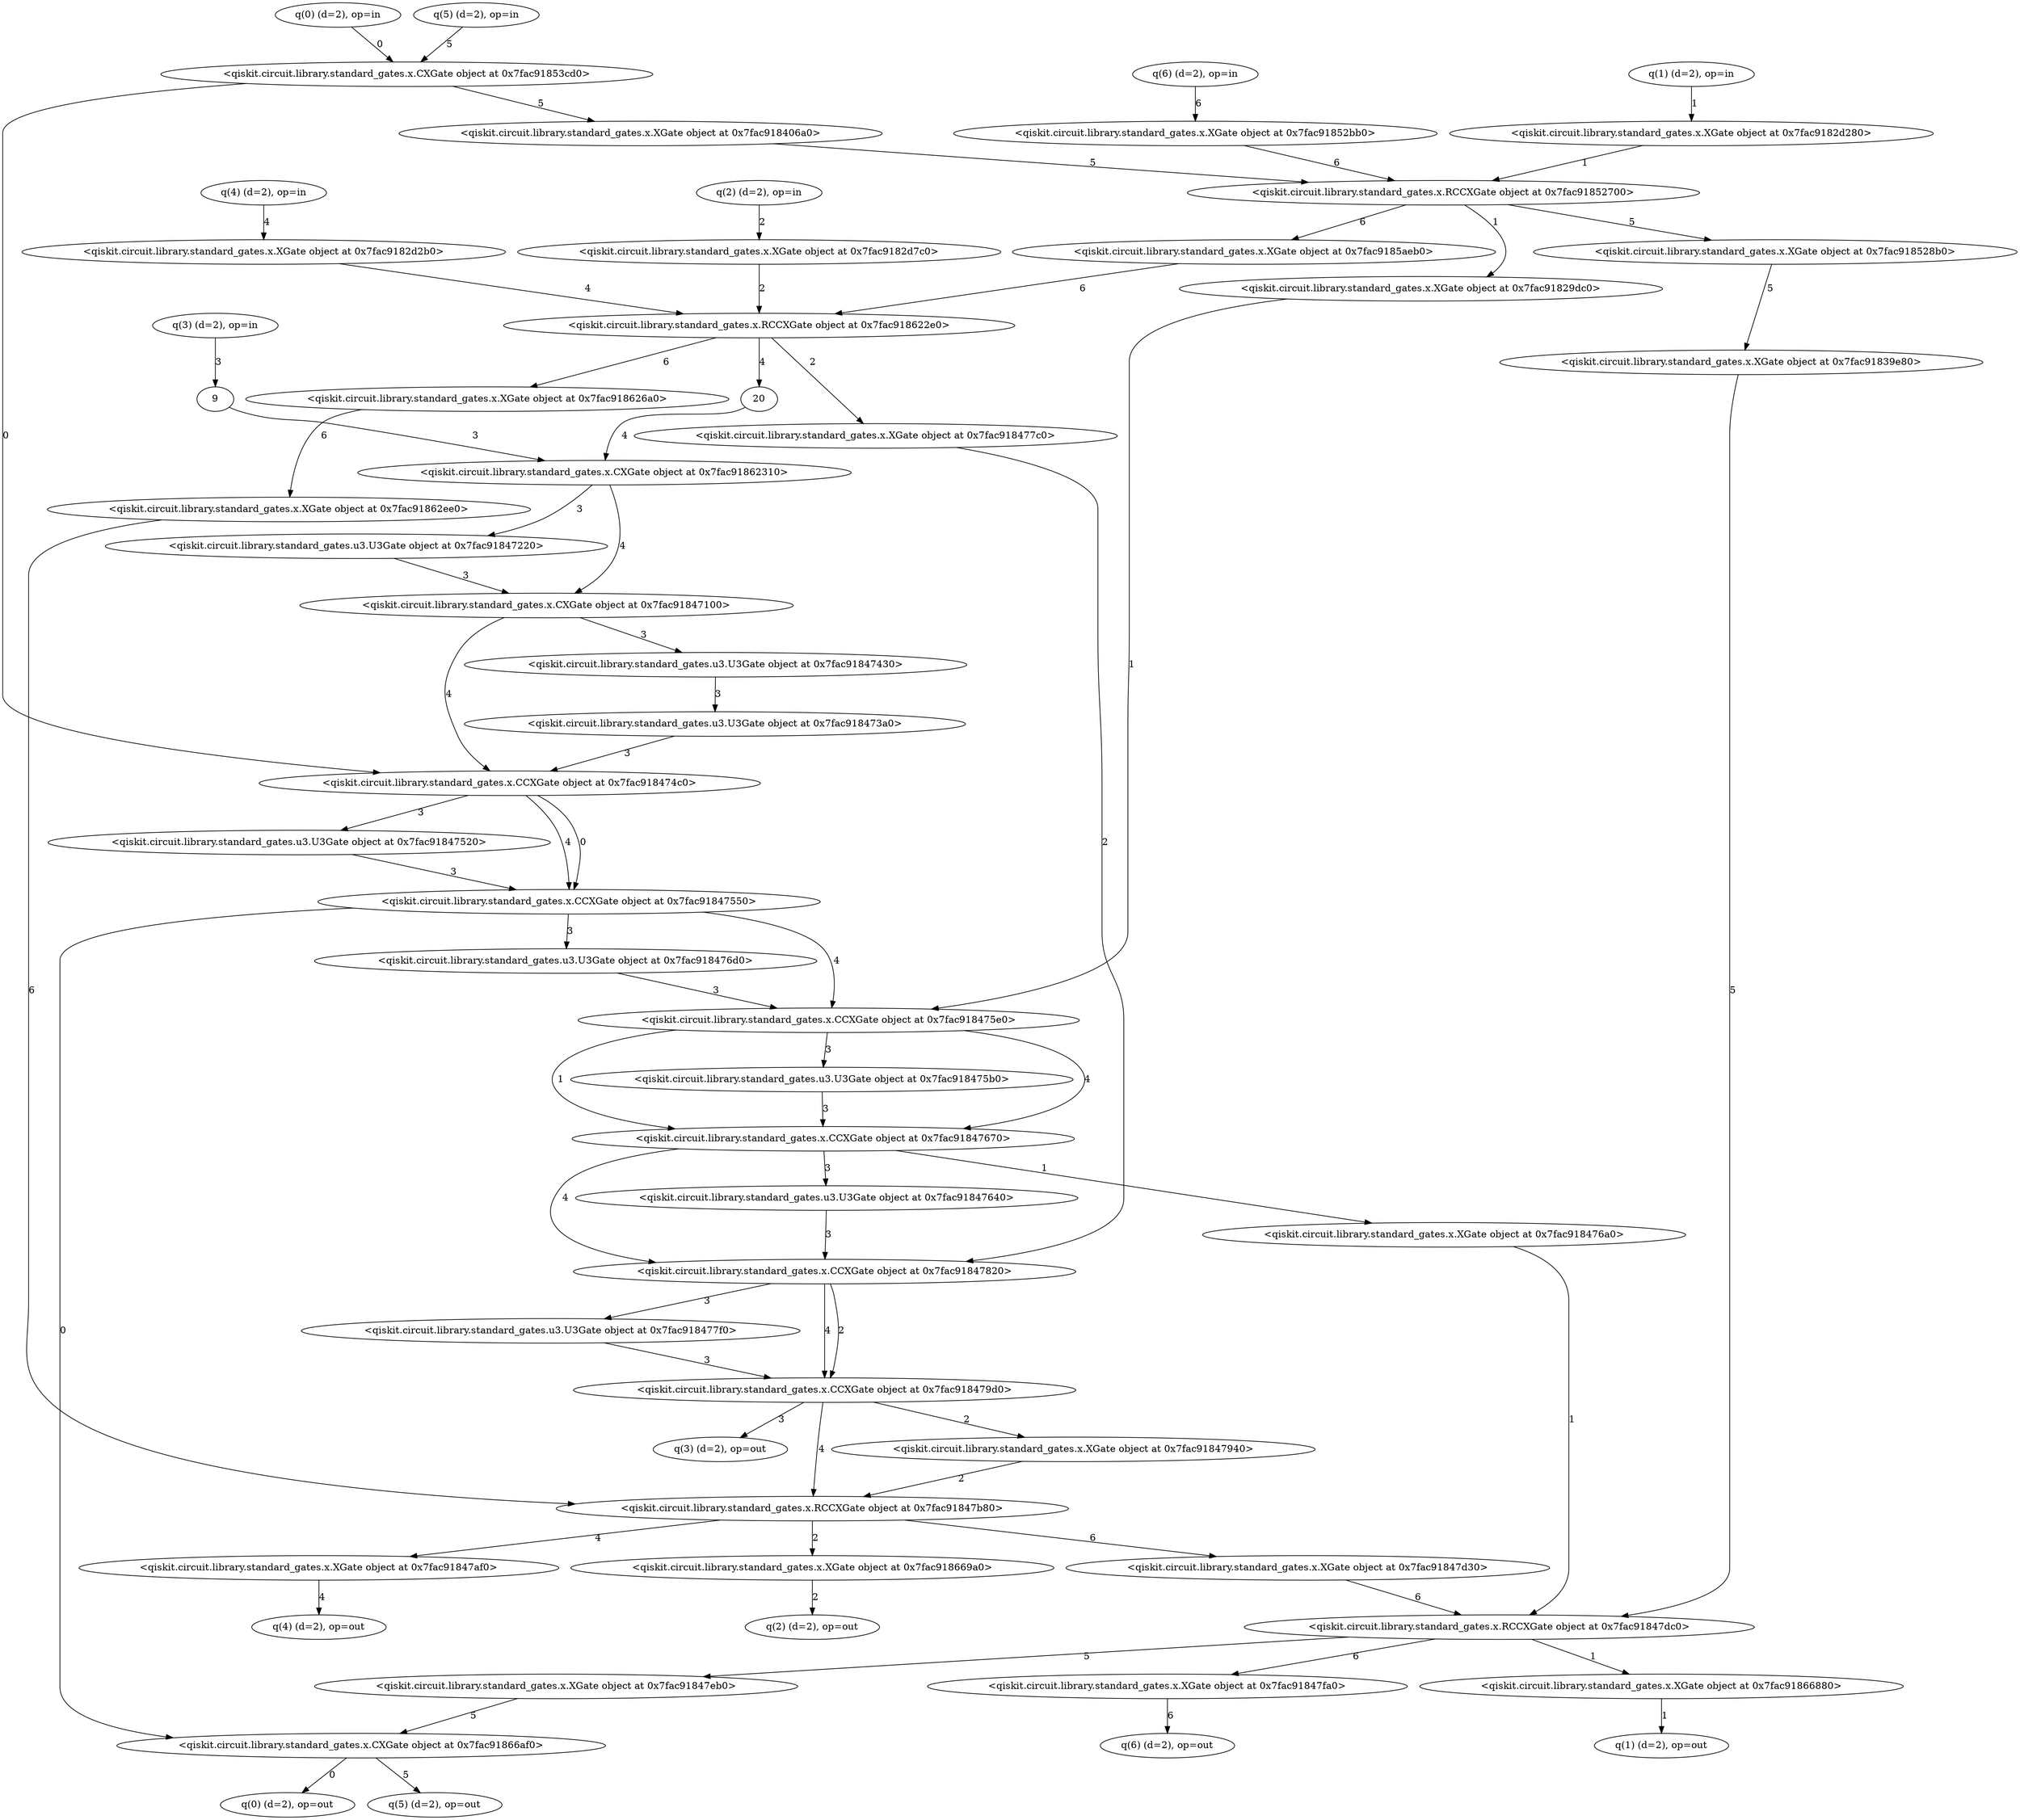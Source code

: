digraph G {
0 [label="q(0) (d=2), op=in", qubits="0", matrix="None", ancilla=false];
1 [label="q(1) (d=2), op=in", qubits="1", matrix="None", ancilla=false];
2 [label="q(2) (d=2), op=in", qubits="2", matrix="None", ancilla=false];
3 [label="q(3) (d=2), op=in", qubits="3", matrix="None", ancilla=false];
4 [label="q(4) (d=2), op=in", qubits="4", matrix="None", ancilla=true];
5 [label="q(5) (d=2), op=in", qubits="5", matrix="None", ancilla=true];
6 [label="q(6) (d=2), op=in", qubits="6", matrix="None", ancilla=true];
7 [label="<qiskit.circuit.library.standard_gates.x.XGate object at 0x7fac9182d280>", qubits="1", matrix="[[0, 1], [1, 0]]"];
8 [label="<qiskit.circuit.library.standard_gates.x.XGate object at 0x7fac9182d7c0>", qubits="2", matrix="[[0, 1], [1, 0]]"];
10 [label="<qiskit.circuit.library.standard_gates.x.XGate object at 0x7fac9182d2b0>", qubits="4", matrix="[[0, 1], [1, 0]]"];
11 [label="<qiskit.circuit.library.standard_gates.x.CXGate object at 0x7fac91853cd0>", qubits="0,5", matrix="[[0, 1], [1, 0]]"];
12 [label="<qiskit.circuit.library.standard_gates.x.XGate object at 0x7fac918406a0>", qubits="5", matrix="[[0, 1], [1, 0]]"];
13 [label="<qiskit.circuit.library.standard_gates.x.XGate object at 0x7fac91852bb0>", qubits="6", matrix="[[0, 1], [1, 0]]"];
14 [label="<qiskit.circuit.library.standard_gates.x.RCCXGate object at 0x7fac91852700>", qubits="1,5,6", matrix="[[0, 1], [-1, 0]]"];
15 [label="<qiskit.circuit.library.standard_gates.x.XGate object at 0x7fac918528b0>", qubits="5", matrix="[[0, 1], [1, 0]]"];
16 [label="<qiskit.circuit.library.standard_gates.x.XGate object at 0x7fac91839e80>", qubits="5", matrix="[[0, 1], [1, 0]]"];
17 [label="<qiskit.circuit.library.standard_gates.x.XGate object at 0x7fac9185aeb0>", qubits="6", matrix="[[0, 1], [1, 0]]"];
18 [label="<qiskit.circuit.library.standard_gates.x.XGate object at 0x7fac91829dc0>", qubits="1", matrix="[[0, 1], [1, 0]]"];
19 [label="<qiskit.circuit.library.standard_gates.x.RCCXGate object at 0x7fac918622e0>", qubits="2,6,4", matrix="[[0, 1], [-1, 0]]"];
21 [label="<qiskit.circuit.library.standard_gates.x.CXGate object at 0x7fac91862310>", qubits="4,3", matrix="[[0, 1], [1, 0]]"];
22 [label="<qiskit.circuit.library.standard_gates.x.XGate object at 0x7fac918626a0>", qubits="6", matrix="[[0, 1], [1, 0]]"];
23 [label="<qiskit.circuit.library.standard_gates.x.XGate object at 0x7fac91862ee0>", qubits="6", matrix="[[0, 1], [1, 0]]"];
24 [label="<qiskit.circuit.library.standard_gates.u3.U3Gate object at 0x7fac91847220>", qubits="3", matrix="[[0.9689124217106447, -0.24740395925452294], [0.24740395925452294, 0.9689124217106447]]"];
25 [label="<qiskit.circuit.library.standard_gates.x.CXGate object at 0x7fac91847100>", qubits="4,3", matrix="[[0, 1], [1, 0]]"];
26 [label="<qiskit.circuit.library.standard_gates.u3.U3Gate object at 0x7fac91847430>", qubits="3", matrix="[[0.9689124217106447, 0.24740395925452294], [-0.24740395925452294, 0.9689124217106447]]"];
27 [label="<qiskit.circuit.library.standard_gates.u3.U3Gate object at 0x7fac918473a0>", qubits="3", matrix="[[0.992197667229329, -0.12467473338522769], [0.12467473338522769, 0.992197667229329]]"];
28 [label="<qiskit.circuit.library.standard_gates.x.CCXGate object at 0x7fac918474c0>", qubits="4,0,3", matrix="[[0, 1], [1, 0]]"];
29 [label="<qiskit.circuit.library.standard_gates.u3.U3Gate object at 0x7fac91847520>", qubits="3", matrix="[[0.992197667229329, 0.12467473338522769], [-0.12467473338522769, 0.992197667229329]]"];
30 [label="<qiskit.circuit.library.standard_gates.x.CCXGate object at 0x7fac91847550>", qubits="4,0,3", matrix="[[0, 1], [1, 0]]"];
31 [label="<qiskit.circuit.library.standard_gates.u3.U3Gate object at 0x7fac918476d0>", qubits="3", matrix="[[0.9689124217106447, -0.24740395925452294], [0.24740395925452294, 0.9689124217106447]]"];
32 [label="<qiskit.circuit.library.standard_gates.x.CCXGate object at 0x7fac918475e0>", qubits="4,1,3", matrix="[[0, 1], [1, 0]]"];
33 [label="<qiskit.circuit.library.standard_gates.u3.U3Gate object at 0x7fac918475b0>", qubits="3", matrix="[[0.9689124217106447, 0.24740395925452294], [-0.24740395925452294, 0.9689124217106447]]"];
34 [label="<qiskit.circuit.library.standard_gates.x.CCXGate object at 0x7fac91847670>", qubits="4,1,3", matrix="[[0, 1], [1, 0]]"];
35 [label="<qiskit.circuit.library.standard_gates.u3.U3Gate object at 0x7fac91847640>", qubits="3", matrix="[[0.8775825618903728, -0.479425538604203], [0.479425538604203, 0.8775825618903728]]"];
36 [label="<qiskit.circuit.library.standard_gates.x.XGate object at 0x7fac918476a0>", qubits="1", matrix="[[0, 1], [1, 0]]"];
37 [label="<qiskit.circuit.library.standard_gates.x.XGate object at 0x7fac918477c0>", qubits="2", matrix="[[0, 1], [1, 0]]"];
38 [label="<qiskit.circuit.library.standard_gates.x.CCXGate object at 0x7fac91847820>", qubits="4,2,3", matrix="[[0, 1], [1, 0]]"];
39 [label="<qiskit.circuit.library.standard_gates.u3.U3Gate object at 0x7fac918477f0>", qubits="3", matrix="[[0.8775825618903728, 0.479425538604203], [-0.479425538604203, 0.8775825618903728]]"];
40 [label="<qiskit.circuit.library.standard_gates.x.CCXGate object at 0x7fac918479d0>", qubits="4,2,3", matrix="[[0, 1], [1, 0]]"];
41 [label="<qiskit.circuit.library.standard_gates.x.XGate object at 0x7fac91847940>", qubits="2", matrix="[[0, 1], [1, 0]]"];
42 [label="<qiskit.circuit.library.standard_gates.x.RCCXGate object at 0x7fac91847b80>", qubits="2,6,4", matrix="[[0, 1], [-1, 0]]"];
43 [label="<qiskit.circuit.library.standard_gates.x.XGate object at 0x7fac91847af0>", qubits="4", matrix="[[0, 1], [1, 0]]"];
44 [label="<qiskit.circuit.library.standard_gates.x.XGate object at 0x7fac91847d30>", qubits="6", matrix="[[0, 1], [1, 0]]"];
45 [label="<qiskit.circuit.library.standard_gates.x.RCCXGate object at 0x7fac91847dc0>", qubits="1,5,6", matrix="[[0, 1], [-1, 0]]"];
46 [label="<qiskit.circuit.library.standard_gates.x.XGate object at 0x7fac91847eb0>", qubits="5", matrix="[[0, 1], [1, 0]]"];
47 [label="<qiskit.circuit.library.standard_gates.x.XGate object at 0x7fac91847fa0>", qubits="6", matrix="[[0, 1], [1, 0]]"];
48 [label="<qiskit.circuit.library.standard_gates.x.CXGate object at 0x7fac91866af0>", qubits="0,5", matrix="[[0, 1], [1, 0]]"];
49 [label="<qiskit.circuit.library.standard_gates.x.XGate object at 0x7fac91866880>", qubits="1", matrix="[[0, 1], [1, 0]]"];
50 [label="<qiskit.circuit.library.standard_gates.x.XGate object at 0x7fac918669a0>", qubits="2", matrix="[[0, 1], [1, 0]]"];
51 [label="q(0) (d=2), op=out", qubits="0", matrix="None", ancilla=false];
52 [label="q(1) (d=2), op=out", qubits="1", matrix="None", ancilla=false];
53 [label="q(2) (d=2), op=out", qubits="2", matrix="None", ancilla=false];
54 [label="q(3) (d=2), op=out", qubits="3", matrix="None", ancilla=false];
55 [label="q(4) (d=2), op=out", qubits="4", matrix="None", ancilla=true];
56 [label="q(5) (d=2), op=out", qubits="5", matrix="None", ancilla=true];
57 [label="q(6) (d=2), op=out", qubits="6", matrix="None", ancilla=true];
1 -> 7 [label=1];
2 -> 8 [label=2];
3 -> 9 [label=3];
4 -> 10 [label=4];
0 -> 11 [label=0];
5 -> 11 [label=5];
11 -> 12 [label=5];
6 -> 13 [label=6];
7 -> 14 [label=1];
12 -> 14 [label=5];
13 -> 14 [label=6];
14 -> 15 [label=5];
15 -> 16 [label=5];
14 -> 17 [label=6];
14 -> 18 [label=1];
8 -> 19 [label=2];
17 -> 19 [label=6];
10 -> 19 [label=4];
19 -> 20 [label=4];
20 -> 21 [label=4];
9 -> 21 [label=3];
19 -> 22 [label=6];
22 -> 23 [label=6];
21 -> 24 [label=3];
21 -> 25 [label=4];
24 -> 25 [label=3];
25 -> 26 [label=3];
26 -> 27 [label=3];
25 -> 28 [label=4];
11 -> 28 [label=0];
27 -> 28 [label=3];
28 -> 29 [label=3];
28 -> 30 [label=4];
28 -> 30 [label=0];
29 -> 30 [label=3];
30 -> 31 [label=3];
30 -> 32 [label=4];
18 -> 32 [label=1];
31 -> 32 [label=3];
32 -> 33 [label=3];
32 -> 34 [label=4];
32 -> 34 [label=1];
33 -> 34 [label=3];
34 -> 35 [label=3];
34 -> 36 [label=1];
19 -> 37 [label=2];
34 -> 38 [label=4];
37 -> 38 [label=2];
35 -> 38 [label=3];
38 -> 39 [label=3];
38 -> 40 [label=4];
38 -> 40 [label=2];
39 -> 40 [label=3];
40 -> 41 [label=2];
41 -> 42 [label=2];
23 -> 42 [label=6];
40 -> 42 [label=4];
42 -> 43 [label=4];
42 -> 44 [label=6];
36 -> 45 [label=1];
16 -> 45 [label=5];
44 -> 45 [label=6];
45 -> 46 [label=5];
45 -> 47 [label=6];
30 -> 48 [label=0];
46 -> 48 [label=5];
45 -> 49 [label=1];
42 -> 50 [label=2];
48 -> 51 [label=0];
49 -> 52 [label=1];
50 -> 53 [label=2];
40 -> 54 [label=3];
43 -> 55 [label=4];
48 -> 56 [label=5];
47 -> 57 [label=6];
}
